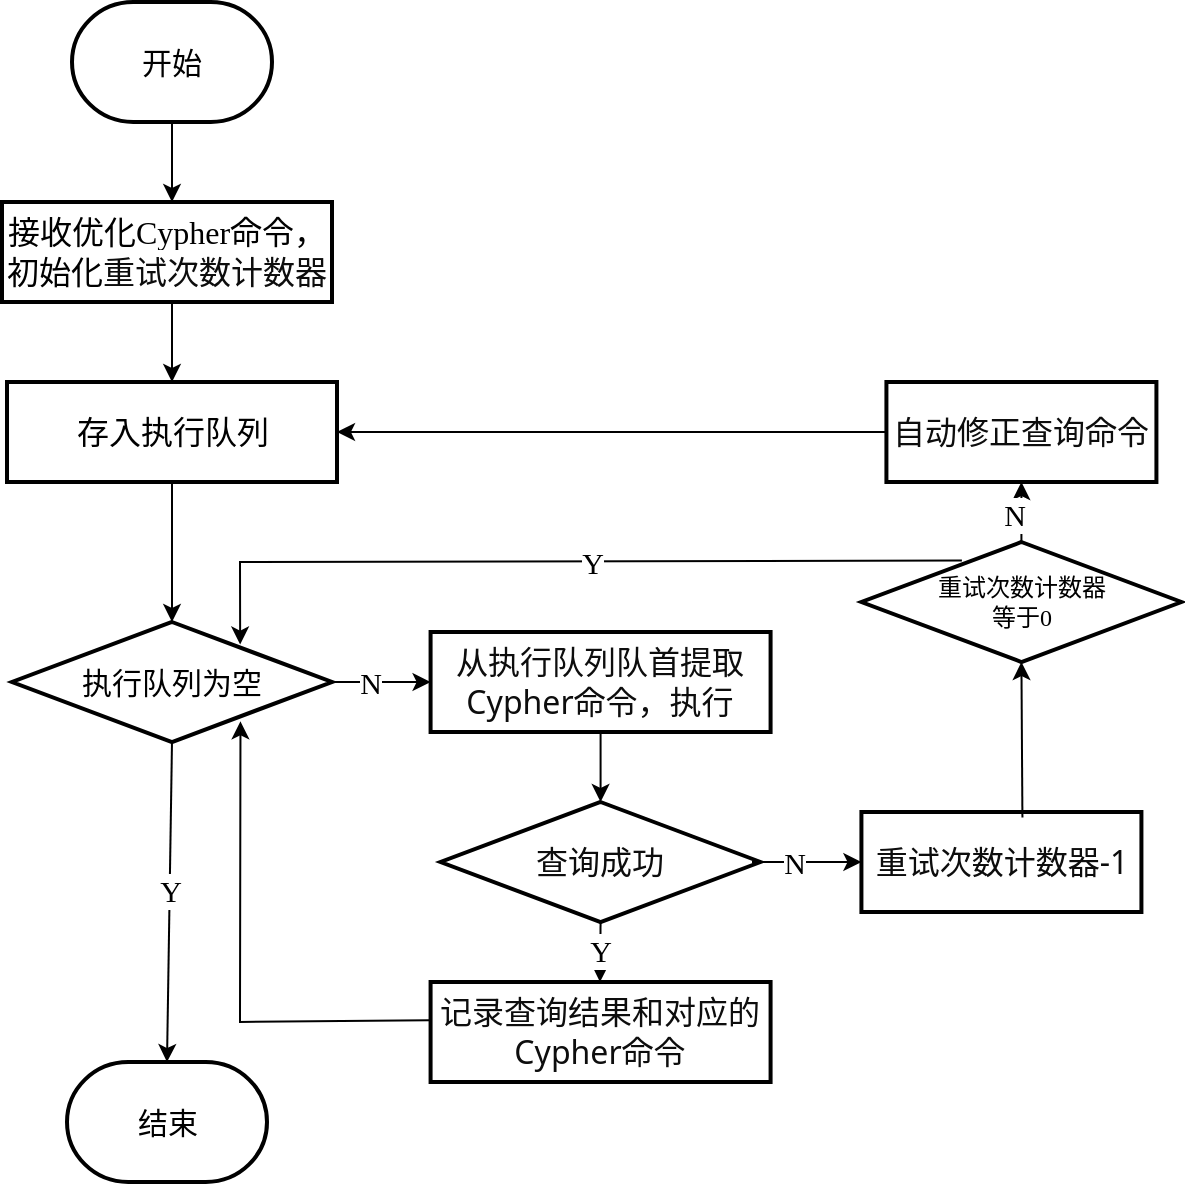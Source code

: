 <mxfile version="24.5.1" type="github">
  <diagram id="C5RBs43oDa-KdzZeNtuy" name="Page-1">
    <mxGraphModel dx="1303" dy="1838" grid="1" gridSize="10" guides="1" tooltips="1" connect="1" arrows="1" fold="1" page="1" pageScale="1" pageWidth="827" pageHeight="1169" math="0" shadow="0">
      <root>
        <mxCell id="WIyWlLk6GJQsqaUBKTNV-0" />
        <mxCell id="WIyWlLk6GJQsqaUBKTNV-1" parent="WIyWlLk6GJQsqaUBKTNV-0" />
        <mxCell id="ru-97hgleYfk95iNLZKJ-0" value="&lt;font face=&quot;Times New Roman&quot; style=&quot;font-size: 15px;&quot;&gt;开始&lt;/font&gt;" style="strokeWidth=2;html=1;shape=mxgraph.flowchart.terminator;whiteSpace=wrap;" parent="WIyWlLk6GJQsqaUBKTNV-1" vertex="1">
          <mxGeometry x="350" y="-30" width="100" height="60" as="geometry" />
        </mxCell>
        <mxCell id="ru-97hgleYfk95iNLZKJ-2" value="" style="endArrow=classic;html=1;rounded=0;exitX=0.5;exitY=1;exitDx=0;exitDy=0;exitPerimeter=0;entryX=0.5;entryY=0;entryDx=0;entryDy=0;" parent="WIyWlLk6GJQsqaUBKTNV-1" source="ru-97hgleYfk95iNLZKJ-0" edge="1">
          <mxGeometry width="50" height="50" relative="1" as="geometry">
            <mxPoint x="390" y="220" as="sourcePoint" />
            <mxPoint x="400" y="70" as="targetPoint" />
          </mxGeometry>
        </mxCell>
        <mxCell id="ru-97hgleYfk95iNLZKJ-3" value="&lt;font face=&quot;Times New Roman&quot; style=&quot;font-size: 15px;&quot;&gt;执行队列为空&lt;/font&gt;" style="strokeWidth=2;html=1;shape=mxgraph.flowchart.decision;whiteSpace=wrap;strokeColor=default;align=center;verticalAlign=middle;fontFamily=Helvetica;fontSize=12;fontColor=default;fillColor=default;" parent="WIyWlLk6GJQsqaUBKTNV-1" vertex="1">
          <mxGeometry x="320" y="280" width="160" height="60" as="geometry" />
        </mxCell>
        <mxCell id="ru-97hgleYfk95iNLZKJ-5" value="" style="endArrow=classic;html=1;rounded=0;entryX=0.5;entryY=0;entryDx=0;entryDy=0;entryPerimeter=0;exitX=0.5;exitY=1;exitDx=0;exitDy=0;" parent="WIyWlLk6GJQsqaUBKTNV-1" source="ru-97hgleYfk95iNLZKJ-10" target="ru-97hgleYfk95iNLZKJ-11" edge="1">
          <mxGeometry width="50" height="50" relative="1" as="geometry">
            <mxPoint x="559.29" y="495" as="sourcePoint" />
            <mxPoint x="239.29" y="535" as="targetPoint" />
          </mxGeometry>
        </mxCell>
        <mxCell id="ru-97hgleYfk95iNLZKJ-6" value="" style="endArrow=classic;html=1;rounded=0;entryX=0.5;entryY=0;entryDx=0;entryDy=0;entryPerimeter=0;exitX=0.5;exitY=1;exitDx=0;exitDy=0;exitPerimeter=0;" parent="WIyWlLk6GJQsqaUBKTNV-1" source="ru-97hgleYfk95iNLZKJ-3" target="ru-97hgleYfk95iNLZKJ-20" edge="1">
          <mxGeometry width="50" height="50" relative="1" as="geometry">
            <mxPoint x="220" y="240" as="sourcePoint" />
            <mxPoint x="400" y="520" as="targetPoint" />
            <Array as="points" />
          </mxGeometry>
        </mxCell>
        <mxCell id="ru-97hgleYfk95iNLZKJ-7" value="&lt;font face=&quot;Times New Roman&quot; style=&quot;font-size: 15px;&quot;&gt;Y&lt;/font&gt;" style="edgeLabel;html=1;align=center;verticalAlign=middle;resizable=0;points=[];" parent="ru-97hgleYfk95iNLZKJ-6" vertex="1" connectable="0">
          <mxGeometry x="-0.08" relative="1" as="geometry">
            <mxPoint as="offset" />
          </mxGeometry>
        </mxCell>
        <mxCell id="ru-97hgleYfk95iNLZKJ-8" value="" style="endArrow=classic;html=1;rounded=0;exitX=1;exitY=0.5;exitDx=0;exitDy=0;exitPerimeter=0;endFill=1;entryX=0;entryY=0.5;entryDx=0;entryDy=0;" parent="WIyWlLk6GJQsqaUBKTNV-1" source="ru-97hgleYfk95iNLZKJ-3" target="ru-97hgleYfk95iNLZKJ-10" edge="1">
          <mxGeometry width="50" height="50" relative="1" as="geometry">
            <mxPoint x="775" y="310" as="sourcePoint" />
            <mxPoint x="1015" y="310" as="targetPoint" />
          </mxGeometry>
        </mxCell>
        <mxCell id="ru-97hgleYfk95iNLZKJ-9" value="&lt;font face=&quot;Times New Roman&quot; style=&quot;font-size: 15px;&quot;&gt;N&lt;/font&gt;" style="edgeLabel;html=1;align=center;verticalAlign=middle;resizable=0;points=[];" parent="ru-97hgleYfk95iNLZKJ-8" vertex="1" connectable="0">
          <mxGeometry x="-0.08" relative="1" as="geometry">
            <mxPoint x="-4" as="offset" />
          </mxGeometry>
        </mxCell>
        <mxCell id="ru-97hgleYfk95iNLZKJ-10" value="&lt;span style=&quot;color: rgb(13, 13, 13); font-family: Söhne, ui-sans-serif, system-ui, -apple-system, &amp;quot;Segoe UI&amp;quot;, Roboto, Ubuntu, Cantarell, &amp;quot;Noto Sans&amp;quot;, sans-serif, &amp;quot;Helvetica Neue&amp;quot;, Arial, &amp;quot;Apple Color Emoji&amp;quot;, &amp;quot;Segoe UI Emoji&amp;quot;, &amp;quot;Segoe UI Symbol&amp;quot;, &amp;quot;Noto Color Emoji&amp;quot;; font-size: 16px; text-align: left; white-space-collapse: preserve; background-color: rgb(255, 255, 255);&quot;&gt;从执行队列队首提取Cypher命令，执行&lt;/span&gt;" style="rounded=0;whiteSpace=wrap;html=1;strokeColor=default;strokeWidth=2;align=center;verticalAlign=middle;fontFamily=Helvetica;fontSize=12;fontColor=default;fillColor=default;" parent="WIyWlLk6GJQsqaUBKTNV-1" vertex="1">
          <mxGeometry x="529.29" y="285" width="170" height="50" as="geometry" />
        </mxCell>
        <mxCell id="ru-97hgleYfk95iNLZKJ-11" value="&lt;span style=&quot;color: rgb(13, 13, 13); font-family: Söhne, ui-sans-serif, system-ui, -apple-system, &amp;quot;Segoe UI&amp;quot;, Roboto, Ubuntu, Cantarell, &amp;quot;Noto Sans&amp;quot;, sans-serif, &amp;quot;Helvetica Neue&amp;quot;, Arial, &amp;quot;Apple Color Emoji&amp;quot;, &amp;quot;Segoe UI Emoji&amp;quot;, &amp;quot;Segoe UI Symbol&amp;quot;, &amp;quot;Noto Color Emoji&amp;quot;; font-size: 16px; text-align: left; white-space-collapse: preserve; background-color: rgb(255, 255, 255);&quot;&gt;查询成功&lt;/span&gt;" style="strokeWidth=2;html=1;shape=mxgraph.flowchart.decision;whiteSpace=wrap;strokeColor=default;align=center;verticalAlign=middle;fontFamily=Helvetica;fontSize=12;fontColor=default;fillColor=default;" parent="WIyWlLk6GJQsqaUBKTNV-1" vertex="1">
          <mxGeometry x="534.29" y="370" width="160" height="60" as="geometry" />
        </mxCell>
        <mxCell id="ru-97hgleYfk95iNLZKJ-14" value="" style="endArrow=classic;html=1;rounded=0;exitX=0.5;exitY=1;exitDx=0;exitDy=0;exitPerimeter=0;" parent="WIyWlLk6GJQsqaUBKTNV-1" source="ru-97hgleYfk95iNLZKJ-11" edge="1">
          <mxGeometry width="50" height="50" relative="1" as="geometry">
            <mxPoint x="619.29" y="325" as="sourcePoint" />
            <mxPoint x="614" y="460" as="targetPoint" />
          </mxGeometry>
        </mxCell>
        <mxCell id="ru-97hgleYfk95iNLZKJ-15" value="&lt;font face=&quot;Times New Roman&quot; style=&quot;font-size: 15px;&quot;&gt;Y&lt;/font&gt;" style="edgeLabel;html=1;align=center;verticalAlign=middle;resizable=0;points=[];" parent="ru-97hgleYfk95iNLZKJ-14" vertex="1" connectable="0">
          <mxGeometry x="-0.08" relative="1" as="geometry">
            <mxPoint as="offset" />
          </mxGeometry>
        </mxCell>
        <mxCell id="ru-97hgleYfk95iNLZKJ-16" value="&lt;font face=&quot;Times New Roman&quot;&gt;&lt;span style=&quot;font-size: 16px;&quot;&gt;存入执行队列&lt;/span&gt;&lt;/font&gt;" style="rounded=0;whiteSpace=wrap;html=1;strokeColor=default;strokeWidth=2;align=center;verticalAlign=middle;fontFamily=Helvetica;fontSize=12;fontColor=default;fillColor=default;" parent="WIyWlLk6GJQsqaUBKTNV-1" vertex="1">
          <mxGeometry x="317.5" y="160" width="165" height="50" as="geometry" />
        </mxCell>
        <mxCell id="ru-97hgleYfk95iNLZKJ-17" value="" style="endArrow=classic;html=1;rounded=0;exitX=0.5;exitY=1;exitDx=0;exitDy=0;entryX=0.5;entryY=0;entryDx=0;entryDy=0;" parent="WIyWlLk6GJQsqaUBKTNV-1" target="ru-97hgleYfk95iNLZKJ-16" edge="1">
          <mxGeometry width="50" height="50" relative="1" as="geometry">
            <mxPoint x="400" y="120" as="sourcePoint" />
            <mxPoint x="410" y="80" as="targetPoint" />
          </mxGeometry>
        </mxCell>
        <mxCell id="ru-97hgleYfk95iNLZKJ-19" value="&lt;font face=&quot;Times New Roman&quot;&gt;&lt;span style=&quot;font-size: 16px;&quot;&gt;接收优化Cypher命令，&lt;/span&gt;&lt;/font&gt;&lt;font style=&quot;background-color: initial;&quot; face=&quot;Times New Roman&quot;&gt;&lt;span style=&quot;font-size: 16px;&quot;&gt;初始化&lt;/span&gt;&lt;/font&gt;&lt;span style=&quot;white-space-collapse: preserve; color: rgb(13, 13, 13); font-family: Söhne, ui-sans-serif, system-ui, -apple-system, &amp;quot;Segoe UI&amp;quot;, Roboto, Ubuntu, Cantarell, &amp;quot;Noto Sans&amp;quot;, sans-serif, &amp;quot;Helvetica Neue&amp;quot;, Arial, &amp;quot;Apple Color Emoji&amp;quot;, &amp;quot;Segoe UI Emoji&amp;quot;, &amp;quot;Segoe UI Symbol&amp;quot;, &amp;quot;Noto Color Emoji&amp;quot;; font-size: 16px; text-align: left; background-color: rgb(255, 255, 255);&quot;&gt;重试次数计数器&lt;/span&gt;" style="rounded=0;whiteSpace=wrap;html=1;strokeColor=default;strokeWidth=2;align=center;verticalAlign=middle;fontFamily=Helvetica;fontSize=12;fontColor=default;fillColor=default;" parent="WIyWlLk6GJQsqaUBKTNV-1" vertex="1">
          <mxGeometry x="315" y="70" width="165" height="50" as="geometry" />
        </mxCell>
        <mxCell id="ru-97hgleYfk95iNLZKJ-20" value="&lt;font face=&quot;Times New Roman&quot; style=&quot;font-size: 15px;&quot;&gt;结束&lt;/font&gt;" style="strokeWidth=2;html=1;shape=mxgraph.flowchart.terminator;whiteSpace=wrap;" parent="WIyWlLk6GJQsqaUBKTNV-1" vertex="1">
          <mxGeometry x="347.5" y="500" width="100" height="60" as="geometry" />
        </mxCell>
        <mxCell id="ru-97hgleYfk95iNLZKJ-21" value="&lt;div style=&quot;&quot;&gt;&lt;span style=&quot;color: rgb(13, 13, 13); font-family: Söhne, ui-sans-serif, system-ui, -apple-system, &amp;quot;Segoe UI&amp;quot;, Roboto, Ubuntu, Cantarell, &amp;quot;Noto Sans&amp;quot;, sans-serif, &amp;quot;Helvetica Neue&amp;quot;, Arial, &amp;quot;Apple Color Emoji&amp;quot;, &amp;quot;Segoe UI Emoji&amp;quot;, &amp;quot;Segoe UI Symbol&amp;quot;, &amp;quot;Noto Color Emoji&amp;quot;; font-size: 16px; white-space-collapse: preserve; background-color: initial;&quot;&gt;记录&lt;/span&gt;&lt;span style=&quot;color: rgb(13, 13, 13); font-family: Söhne, ui-sans-serif, system-ui, -apple-system, &amp;quot;Segoe UI&amp;quot;, Roboto, Ubuntu, Cantarell, &amp;quot;Noto Sans&amp;quot;, sans-serif, &amp;quot;Helvetica Neue&amp;quot;, Arial, &amp;quot;Apple Color Emoji&amp;quot;, &amp;quot;Segoe UI Emoji&amp;quot;, &amp;quot;Segoe UI Symbol&amp;quot;, &amp;quot;Noto Color Emoji&amp;quot;; background-color: initial; font-size: 16px; white-space-collapse: preserve;&quot;&gt;查询结果和对应的Cypher命令&lt;/span&gt;&lt;/div&gt;" style="rounded=0;whiteSpace=wrap;html=1;strokeColor=default;strokeWidth=2;align=center;verticalAlign=middle;fontFamily=Helvetica;fontSize=12;fontColor=default;fillColor=default;" parent="WIyWlLk6GJQsqaUBKTNV-1" vertex="1">
          <mxGeometry x="529.29" y="460" width="170" height="50" as="geometry" />
        </mxCell>
        <mxCell id="ru-97hgleYfk95iNLZKJ-23" value="" style="endArrow=classic;html=1;rounded=0;endFill=1;entryX=0;entryY=0.5;entryDx=0;entryDy=0;entryPerimeter=0;" parent="WIyWlLk6GJQsqaUBKTNV-1" edge="1" target="ru-97hgleYfk95iNLZKJ-25">
          <mxGeometry width="50" height="50" relative="1" as="geometry">
            <mxPoint x="690" y="400" as="sourcePoint" />
            <mxPoint x="782.21" y="290" as="targetPoint" />
            <Array as="points" />
          </mxGeometry>
        </mxCell>
        <mxCell id="ru-97hgleYfk95iNLZKJ-24" value="&lt;font face=&quot;Times New Roman&quot; style=&quot;font-size: 15px;&quot;&gt;N&lt;/font&gt;" style="edgeLabel;html=1;align=center;verticalAlign=middle;resizable=0;points=[];" parent="ru-97hgleYfk95iNLZKJ-23" vertex="1" connectable="0">
          <mxGeometry x="-0.08" relative="1" as="geometry">
            <mxPoint x="-4" as="offset" />
          </mxGeometry>
        </mxCell>
        <mxCell id="ru-97hgleYfk95iNLZKJ-25" value="&lt;div style=&quot;text-align: left;&quot;&gt;&lt;span style=&quot;background-color: initial; font-size: 16px; white-space-collapse: preserve;&quot;&gt;&lt;font face=&quot;Söhne, ui-sans-serif, system-ui, -apple-system, Segoe UI, Roboto, Ubuntu, Cantarell, Noto Sans, sans-serif, Helvetica Neue, Arial, Apple Color Emoji, Segoe UI Emoji, Segoe UI Symbol, Noto Color Emoji&quot; color=&quot;#0d0d0d&quot;&gt;重试次数计数器-1&lt;/font&gt;&lt;/span&gt;&lt;/div&gt;" style="rounded=0;whiteSpace=wrap;html=1;strokeColor=default;strokeWidth=2;align=center;verticalAlign=middle;fontFamily=Helvetica;fontSize=12;fontColor=default;fillColor=default;" parent="WIyWlLk6GJQsqaUBKTNV-1" vertex="1">
          <mxGeometry x="744.71" y="375" width="140" height="50" as="geometry" />
        </mxCell>
        <mxCell id="ru-97hgleYfk95iNLZKJ-26" value="&lt;font style=&quot;font-size: 12px;&quot; face=&quot;Times New Roman&quot;&gt;重试次数计数器&lt;/font&gt;&lt;div style=&quot;&quot;&gt;&lt;font style=&quot;font-size: 12px;&quot; face=&quot;Times New Roman&quot;&gt;等于0&lt;/font&gt;&lt;br&gt;&lt;/div&gt;" style="strokeWidth=2;html=1;shape=mxgraph.flowchart.decision;whiteSpace=wrap;strokeColor=default;align=center;verticalAlign=middle;fontFamily=Helvetica;fontSize=12;fontColor=default;fillColor=default;" parent="WIyWlLk6GJQsqaUBKTNV-1" vertex="1">
          <mxGeometry x="744.71" y="240" width="160" height="60" as="geometry" />
        </mxCell>
        <mxCell id="ru-97hgleYfk95iNLZKJ-35" value="&lt;div style=&quot;text-align: left;&quot;&gt;&lt;span style=&quot;background-color: initial; font-size: 16px; white-space-collapse: preserve;&quot;&gt;&lt;font face=&quot;Söhne, ui-sans-serif, system-ui, -apple-system, Segoe UI, Roboto, Ubuntu, Cantarell, Noto Sans, sans-serif, Helvetica Neue, Arial, Apple Color Emoji, Segoe UI Emoji, Segoe UI Symbol, Noto Color Emoji&quot; color=&quot;#0d0d0d&quot;&gt;自动修正查询命令&lt;/font&gt;&lt;/span&gt;&lt;/div&gt;" style="rounded=0;whiteSpace=wrap;html=1;strokeColor=default;strokeWidth=2;align=center;verticalAlign=middle;fontFamily=Helvetica;fontSize=12;fontColor=default;fillColor=default;" parent="WIyWlLk6GJQsqaUBKTNV-1" vertex="1">
          <mxGeometry x="757.21" y="160" width="135" height="50" as="geometry" />
        </mxCell>
        <mxCell id="ru-97hgleYfk95iNLZKJ-37" value="" style="endArrow=classic;html=1;rounded=0;exitX=0.5;exitY=0;exitDx=0;exitDy=0;exitPerimeter=0;endFill=1;entryX=0.5;entryY=1;entryDx=0;entryDy=0;" parent="WIyWlLk6GJQsqaUBKTNV-1" source="ru-97hgleYfk95iNLZKJ-26" target="ru-97hgleYfk95iNLZKJ-35" edge="1">
          <mxGeometry width="50" height="50" relative="1" as="geometry">
            <mxPoint x="425.71" y="500" as="sourcePoint" />
            <mxPoint x="505.71" y="500" as="targetPoint" />
          </mxGeometry>
        </mxCell>
        <mxCell id="ru-97hgleYfk95iNLZKJ-38" value="&lt;font face=&quot;Times New Roman&quot; style=&quot;font-size: 15px;&quot;&gt;N&lt;/font&gt;" style="edgeLabel;html=1;align=center;verticalAlign=middle;resizable=0;points=[];" parent="ru-97hgleYfk95iNLZKJ-37" vertex="1" connectable="0">
          <mxGeometry x="-0.08" relative="1" as="geometry">
            <mxPoint x="-4" as="offset" />
          </mxGeometry>
        </mxCell>
        <mxCell id="ru-97hgleYfk95iNLZKJ-39" value="" style="endArrow=classic;html=1;rounded=0;exitX=0;exitY=0.5;exitDx=0;exitDy=0;entryX=1;entryY=0.5;entryDx=0;entryDy=0;" parent="WIyWlLk6GJQsqaUBKTNV-1" source="ru-97hgleYfk95iNLZKJ-35" target="ru-97hgleYfk95iNLZKJ-16" edge="1">
          <mxGeometry width="50" height="50" relative="1" as="geometry">
            <mxPoint x="725" y="185" as="sourcePoint" />
            <mxPoint x="760" y="90" as="targetPoint" />
            <Array as="points" />
          </mxGeometry>
        </mxCell>
        <mxCell id="GUkGCof2Z1n3hhd6cARX-0" value="" style="endArrow=classic;html=1;rounded=0;exitX=0.5;exitY=1;exitDx=0;exitDy=0;entryX=0.5;entryY=0;entryDx=0;entryDy=0;entryPerimeter=0;" edge="1" parent="WIyWlLk6GJQsqaUBKTNV-1" source="ru-97hgleYfk95iNLZKJ-16" target="ru-97hgleYfk95iNLZKJ-3">
          <mxGeometry width="50" height="50" relative="1" as="geometry">
            <mxPoint x="510" y="350" as="sourcePoint" />
            <mxPoint x="560" y="300" as="targetPoint" />
          </mxGeometry>
        </mxCell>
        <mxCell id="GUkGCof2Z1n3hhd6cARX-1" value="" style="endArrow=classic;html=1;rounded=0;exitX=-0.004;exitY=0.382;exitDx=0;exitDy=0;exitPerimeter=0;entryX=0.714;entryY=0.828;entryDx=0;entryDy=0;entryPerimeter=0;" edge="1" parent="WIyWlLk6GJQsqaUBKTNV-1" source="ru-97hgleYfk95iNLZKJ-21" target="ru-97hgleYfk95iNLZKJ-3">
          <mxGeometry width="50" height="50" relative="1" as="geometry">
            <mxPoint x="697.79" y="425" as="sourcePoint" />
            <mxPoint x="434" y="340" as="targetPoint" />
            <Array as="points">
              <mxPoint x="434" y="480" />
            </Array>
          </mxGeometry>
        </mxCell>
        <mxCell id="GUkGCof2Z1n3hhd6cARX-2" value="" style="endArrow=classic;html=1;rounded=0;exitX=0.575;exitY=0.056;exitDx=0;exitDy=0;exitPerimeter=0;entryX=0.5;entryY=1;entryDx=0;entryDy=0;entryPerimeter=0;" edge="1" parent="WIyWlLk6GJQsqaUBKTNV-1" source="ru-97hgleYfk95iNLZKJ-25" target="ru-97hgleYfk95iNLZKJ-26">
          <mxGeometry width="50" height="50" relative="1" as="geometry">
            <mxPoint x="787.21" y="310" as="sourcePoint" />
            <mxPoint x="837.21" y="260" as="targetPoint" />
          </mxGeometry>
        </mxCell>
        <mxCell id="GUkGCof2Z1n3hhd6cARX-3" value="" style="endArrow=classic;html=1;rounded=0;entryX=0.713;entryY=0.188;entryDx=0;entryDy=0;entryPerimeter=0;exitX=0.314;exitY=0.154;exitDx=0;exitDy=0;exitPerimeter=0;" edge="1" parent="WIyWlLk6GJQsqaUBKTNV-1" source="ru-97hgleYfk95iNLZKJ-26" target="ru-97hgleYfk95iNLZKJ-3">
          <mxGeometry width="50" height="50" relative="1" as="geometry">
            <mxPoint x="410" y="350" as="sourcePoint" />
            <mxPoint x="408" y="510" as="targetPoint" />
            <Array as="points">
              <mxPoint x="434" y="250" />
            </Array>
          </mxGeometry>
        </mxCell>
        <mxCell id="GUkGCof2Z1n3hhd6cARX-4" value="&lt;font face=&quot;Times New Roman&quot; style=&quot;font-size: 15px;&quot;&gt;Y&lt;/font&gt;" style="edgeLabel;html=1;align=center;verticalAlign=middle;resizable=0;points=[];" vertex="1" connectable="0" parent="GUkGCof2Z1n3hhd6cARX-3">
          <mxGeometry x="-0.08" relative="1" as="geometry">
            <mxPoint as="offset" />
          </mxGeometry>
        </mxCell>
      </root>
    </mxGraphModel>
  </diagram>
</mxfile>
